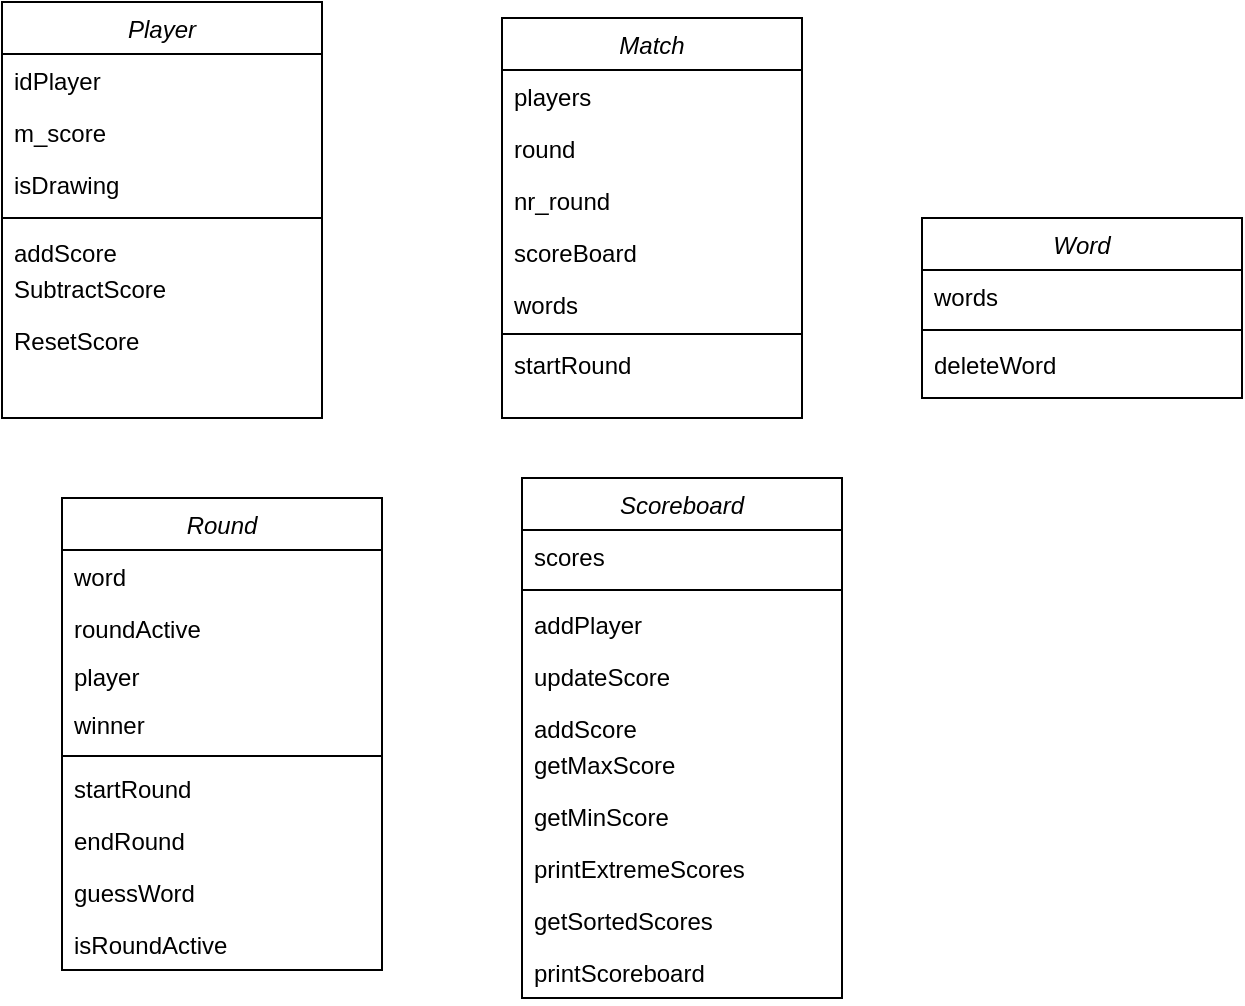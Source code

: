 <mxfile version="22.0.8" type="github">
  <diagram id="C5RBs43oDa-KdzZeNtuy" name="Page-1">
    <mxGraphModel dx="1324" dy="690" grid="1" gridSize="10" guides="1" tooltips="1" connect="1" arrows="1" fold="1" page="1" pageScale="1" pageWidth="827" pageHeight="1169" math="0" shadow="0">
      <root>
        <mxCell id="WIyWlLk6GJQsqaUBKTNV-0" />
        <mxCell id="WIyWlLk6GJQsqaUBKTNV-1" parent="WIyWlLk6GJQsqaUBKTNV-0" />
        <mxCell id="zkfFHV4jXpPFQw0GAbJ--0" value="Player" style="swimlane;fontStyle=2;align=center;verticalAlign=top;childLayout=stackLayout;horizontal=1;startSize=26;horizontalStack=0;resizeParent=1;resizeLast=0;collapsible=1;marginBottom=0;rounded=0;shadow=0;strokeWidth=1;" parent="WIyWlLk6GJQsqaUBKTNV-1" vertex="1">
          <mxGeometry x="190" y="112" width="160" height="208" as="geometry">
            <mxRectangle x="230" y="140" width="160" height="26" as="alternateBounds" />
          </mxGeometry>
        </mxCell>
        <mxCell id="zkfFHV4jXpPFQw0GAbJ--1" value="idPlayer" style="text;align=left;verticalAlign=top;spacingLeft=4;spacingRight=4;overflow=hidden;rotatable=0;points=[[0,0.5],[1,0.5]];portConstraint=eastwest;" parent="zkfFHV4jXpPFQw0GAbJ--0" vertex="1">
          <mxGeometry y="26" width="160" height="26" as="geometry" />
        </mxCell>
        <mxCell id="zkfFHV4jXpPFQw0GAbJ--2" value="m_score" style="text;align=left;verticalAlign=top;spacingLeft=4;spacingRight=4;overflow=hidden;rotatable=0;points=[[0,0.5],[1,0.5]];portConstraint=eastwest;rounded=0;shadow=0;html=0;" parent="zkfFHV4jXpPFQw0GAbJ--0" vertex="1">
          <mxGeometry y="52" width="160" height="26" as="geometry" />
        </mxCell>
        <mxCell id="zkfFHV4jXpPFQw0GAbJ--3" value="isDrawing" style="text;align=left;verticalAlign=top;spacingLeft=4;spacingRight=4;overflow=hidden;rotatable=0;points=[[0,0.5],[1,0.5]];portConstraint=eastwest;rounded=0;shadow=0;html=0;" parent="zkfFHV4jXpPFQw0GAbJ--0" vertex="1">
          <mxGeometry y="78" width="160" height="26" as="geometry" />
        </mxCell>
        <mxCell id="zkfFHV4jXpPFQw0GAbJ--4" value="" style="line;html=1;strokeWidth=1;align=left;verticalAlign=middle;spacingTop=-1;spacingLeft=3;spacingRight=3;rotatable=0;labelPosition=right;points=[];portConstraint=eastwest;" parent="zkfFHV4jXpPFQw0GAbJ--0" vertex="1">
          <mxGeometry y="104" width="160" height="8" as="geometry" />
        </mxCell>
        <mxCell id="zkfFHV4jXpPFQw0GAbJ--5" value="addScore" style="text;align=left;verticalAlign=top;spacingLeft=4;spacingRight=4;overflow=hidden;rotatable=0;points=[[0,0.5],[1,0.5]];portConstraint=eastwest;" parent="zkfFHV4jXpPFQw0GAbJ--0" vertex="1">
          <mxGeometry y="112" width="160" height="18" as="geometry" />
        </mxCell>
        <mxCell id="pgfeWbfosqdr4B2RT7Wt-2" value="SubtractScore" style="text;align=left;verticalAlign=top;spacingLeft=4;spacingRight=4;overflow=hidden;rotatable=0;points=[[0,0.5],[1,0.5]];portConstraint=eastwest;" vertex="1" parent="zkfFHV4jXpPFQw0GAbJ--0">
          <mxGeometry y="130" width="160" height="26" as="geometry" />
        </mxCell>
        <mxCell id="pgfeWbfosqdr4B2RT7Wt-3" value="ResetScore" style="text;align=left;verticalAlign=top;spacingLeft=4;spacingRight=4;overflow=hidden;rotatable=0;points=[[0,0.5],[1,0.5]];portConstraint=eastwest;" vertex="1" parent="zkfFHV4jXpPFQw0GAbJ--0">
          <mxGeometry y="156" width="160" height="26" as="geometry" />
        </mxCell>
        <mxCell id="pgfeWbfosqdr4B2RT7Wt-7" value="Match" style="swimlane;fontStyle=2;align=center;verticalAlign=top;childLayout=stackLayout;horizontal=1;startSize=26;horizontalStack=0;resizeParent=1;resizeLast=0;collapsible=1;marginBottom=0;rounded=0;shadow=0;strokeWidth=1;" vertex="1" parent="WIyWlLk6GJQsqaUBKTNV-1">
          <mxGeometry x="440" y="120" width="150" height="200" as="geometry">
            <mxRectangle x="230" y="140" width="160" height="26" as="alternateBounds" />
          </mxGeometry>
        </mxCell>
        <mxCell id="pgfeWbfosqdr4B2RT7Wt-14" value="players" style="text;align=left;verticalAlign=top;spacingLeft=4;spacingRight=4;overflow=hidden;rotatable=0;points=[[0,0.5],[1,0.5]];portConstraint=eastwest;" vertex="1" parent="pgfeWbfosqdr4B2RT7Wt-7">
          <mxGeometry y="26" width="150" height="26" as="geometry" />
        </mxCell>
        <mxCell id="pgfeWbfosqdr4B2RT7Wt-21" value="round" style="text;align=left;verticalAlign=top;spacingLeft=4;spacingRight=4;overflow=hidden;rotatable=0;points=[[0,0.5],[1,0.5]];portConstraint=eastwest;" vertex="1" parent="pgfeWbfosqdr4B2RT7Wt-7">
          <mxGeometry y="52" width="150" height="26" as="geometry" />
        </mxCell>
        <mxCell id="pgfeWbfosqdr4B2RT7Wt-22" value="nr_round" style="text;align=left;verticalAlign=top;spacingLeft=4;spacingRight=4;overflow=hidden;rotatable=0;points=[[0,0.5],[1,0.5]];portConstraint=eastwest;" vertex="1" parent="pgfeWbfosqdr4B2RT7Wt-7">
          <mxGeometry y="78" width="150" height="26" as="geometry" />
        </mxCell>
        <mxCell id="pgfeWbfosqdr4B2RT7Wt-23" value="scoreBoard" style="text;align=left;verticalAlign=top;spacingLeft=4;spacingRight=4;overflow=hidden;rotatable=0;points=[[0,0.5],[1,0.5]];portConstraint=eastwest;" vertex="1" parent="pgfeWbfosqdr4B2RT7Wt-7">
          <mxGeometry y="104" width="150" height="26" as="geometry" />
        </mxCell>
        <mxCell id="pgfeWbfosqdr4B2RT7Wt-24" value="words" style="text;align=left;verticalAlign=top;spacingLeft=4;spacingRight=4;overflow=hidden;rotatable=0;points=[[0,0.5],[1,0.5]];portConstraint=eastwest;" vertex="1" parent="pgfeWbfosqdr4B2RT7Wt-7">
          <mxGeometry y="130" width="150" height="26" as="geometry" />
        </mxCell>
        <mxCell id="pgfeWbfosqdr4B2RT7Wt-13" value="" style="line;html=1;strokeWidth=1;align=left;verticalAlign=middle;spacingTop=-1;spacingLeft=3;spacingRight=3;rotatable=0;labelPosition=right;points=[];portConstraint=eastwest;" vertex="1" parent="pgfeWbfosqdr4B2RT7Wt-7">
          <mxGeometry y="156" width="150" height="4" as="geometry" />
        </mxCell>
        <mxCell id="pgfeWbfosqdr4B2RT7Wt-25" value="startRound" style="text;align=left;verticalAlign=top;spacingLeft=4;spacingRight=4;overflow=hidden;rotatable=0;points=[[0,0.5],[1,0.5]];portConstraint=eastwest;" vertex="1" parent="pgfeWbfosqdr4B2RT7Wt-7">
          <mxGeometry y="160" width="150" height="26" as="geometry" />
        </mxCell>
        <mxCell id="pgfeWbfosqdr4B2RT7Wt-26" value="Round" style="swimlane;fontStyle=2;align=center;verticalAlign=top;childLayout=stackLayout;horizontal=1;startSize=26;horizontalStack=0;resizeParent=1;resizeLast=0;collapsible=1;marginBottom=0;rounded=0;shadow=0;strokeWidth=1;" vertex="1" parent="WIyWlLk6GJQsqaUBKTNV-1">
          <mxGeometry x="220" y="360" width="160" height="236" as="geometry">
            <mxRectangle x="230" y="140" width="160" height="26" as="alternateBounds" />
          </mxGeometry>
        </mxCell>
        <mxCell id="pgfeWbfosqdr4B2RT7Wt-32" value="word" style="text;align=left;verticalAlign=top;spacingLeft=4;spacingRight=4;overflow=hidden;rotatable=0;points=[[0,0.5],[1,0.5]];portConstraint=eastwest;" vertex="1" parent="pgfeWbfosqdr4B2RT7Wt-26">
          <mxGeometry y="26" width="160" height="26" as="geometry" />
        </mxCell>
        <mxCell id="pgfeWbfosqdr4B2RT7Wt-36" value="roundActive" style="text;align=left;verticalAlign=top;spacingLeft=4;spacingRight=4;overflow=hidden;rotatable=0;points=[[0,0.5],[1,0.5]];portConstraint=eastwest;" vertex="1" parent="pgfeWbfosqdr4B2RT7Wt-26">
          <mxGeometry y="52" width="160" height="24" as="geometry" />
        </mxCell>
        <mxCell id="pgfeWbfosqdr4B2RT7Wt-31" value="player" style="text;align=left;verticalAlign=top;spacingLeft=4;spacingRight=4;overflow=hidden;rotatable=0;points=[[0,0.5],[1,0.5]];portConstraint=eastwest;" vertex="1" parent="pgfeWbfosqdr4B2RT7Wt-26">
          <mxGeometry y="76" width="160" height="24" as="geometry" />
        </mxCell>
        <mxCell id="pgfeWbfosqdr4B2RT7Wt-33" value="winner" style="text;align=left;verticalAlign=top;spacingLeft=4;spacingRight=4;overflow=hidden;rotatable=0;points=[[0,0.5],[1,0.5]];portConstraint=eastwest;" vertex="1" parent="pgfeWbfosqdr4B2RT7Wt-26">
          <mxGeometry y="100" width="160" height="26" as="geometry" />
        </mxCell>
        <mxCell id="pgfeWbfosqdr4B2RT7Wt-30" value="" style="line;html=1;strokeWidth=1;align=left;verticalAlign=middle;spacingTop=-1;spacingLeft=3;spacingRight=3;rotatable=0;labelPosition=right;points=[];portConstraint=eastwest;" vertex="1" parent="pgfeWbfosqdr4B2RT7Wt-26">
          <mxGeometry y="126" width="160" height="6" as="geometry" />
        </mxCell>
        <mxCell id="pgfeWbfosqdr4B2RT7Wt-34" value="startRound" style="text;align=left;verticalAlign=top;spacingLeft=4;spacingRight=4;overflow=hidden;rotatable=0;points=[[0,0.5],[1,0.5]];portConstraint=eastwest;rounded=0;shadow=0;html=0;" vertex="1" parent="pgfeWbfosqdr4B2RT7Wt-26">
          <mxGeometry y="132" width="160" height="26" as="geometry" />
        </mxCell>
        <mxCell id="pgfeWbfosqdr4B2RT7Wt-35" value="endRound" style="text;align=left;verticalAlign=top;spacingLeft=4;spacingRight=4;overflow=hidden;rotatable=0;points=[[0,0.5],[1,0.5]];portConstraint=eastwest;rounded=0;shadow=0;html=0;" vertex="1" parent="pgfeWbfosqdr4B2RT7Wt-26">
          <mxGeometry y="158" width="160" height="26" as="geometry" />
        </mxCell>
        <mxCell id="pgfeWbfosqdr4B2RT7Wt-37" value="guessWord" style="text;align=left;verticalAlign=top;spacingLeft=4;spacingRight=4;overflow=hidden;rotatable=0;points=[[0,0.5],[1,0.5]];portConstraint=eastwest;rounded=0;shadow=0;html=0;" vertex="1" parent="pgfeWbfosqdr4B2RT7Wt-26">
          <mxGeometry y="184" width="160" height="26" as="geometry" />
        </mxCell>
        <mxCell id="pgfeWbfosqdr4B2RT7Wt-38" value="isRoundActive" style="text;align=left;verticalAlign=top;spacingLeft=4;spacingRight=4;overflow=hidden;rotatable=0;points=[[0,0.5],[1,0.5]];portConstraint=eastwest;rounded=0;shadow=0;html=0;" vertex="1" parent="pgfeWbfosqdr4B2RT7Wt-26">
          <mxGeometry y="210" width="160" height="26" as="geometry" />
        </mxCell>
        <mxCell id="pgfeWbfosqdr4B2RT7Wt-66" value="Scoreboard" style="swimlane;fontStyle=2;align=center;verticalAlign=top;childLayout=stackLayout;horizontal=1;startSize=26;horizontalStack=0;resizeParent=1;resizeLast=0;collapsible=1;marginBottom=0;rounded=0;shadow=0;strokeWidth=1;" vertex="1" parent="WIyWlLk6GJQsqaUBKTNV-1">
          <mxGeometry x="450" y="350" width="160" height="260" as="geometry">
            <mxRectangle x="230" y="140" width="160" height="26" as="alternateBounds" />
          </mxGeometry>
        </mxCell>
        <mxCell id="pgfeWbfosqdr4B2RT7Wt-67" value="scores" style="text;align=left;verticalAlign=top;spacingLeft=4;spacingRight=4;overflow=hidden;rotatable=0;points=[[0,0.5],[1,0.5]];portConstraint=eastwest;" vertex="1" parent="pgfeWbfosqdr4B2RT7Wt-66">
          <mxGeometry y="26" width="160" height="26" as="geometry" />
        </mxCell>
        <mxCell id="pgfeWbfosqdr4B2RT7Wt-70" value="" style="line;html=1;strokeWidth=1;align=left;verticalAlign=middle;spacingTop=-1;spacingLeft=3;spacingRight=3;rotatable=0;labelPosition=right;points=[];portConstraint=eastwest;" vertex="1" parent="pgfeWbfosqdr4B2RT7Wt-66">
          <mxGeometry y="52" width="160" height="8" as="geometry" />
        </mxCell>
        <mxCell id="pgfeWbfosqdr4B2RT7Wt-69" value="addPlayer" style="text;align=left;verticalAlign=top;spacingLeft=4;spacingRight=4;overflow=hidden;rotatable=0;points=[[0,0.5],[1,0.5]];portConstraint=eastwest;rounded=0;shadow=0;html=0;" vertex="1" parent="pgfeWbfosqdr4B2RT7Wt-66">
          <mxGeometry y="60" width="160" height="26" as="geometry" />
        </mxCell>
        <mxCell id="pgfeWbfosqdr4B2RT7Wt-68" value="updateScore" style="text;align=left;verticalAlign=top;spacingLeft=4;spacingRight=4;overflow=hidden;rotatable=0;points=[[0,0.5],[1,0.5]];portConstraint=eastwest;rounded=0;shadow=0;html=0;" vertex="1" parent="pgfeWbfosqdr4B2RT7Wt-66">
          <mxGeometry y="86" width="160" height="26" as="geometry" />
        </mxCell>
        <mxCell id="pgfeWbfosqdr4B2RT7Wt-71" value="addScore" style="text;align=left;verticalAlign=top;spacingLeft=4;spacingRight=4;overflow=hidden;rotatable=0;points=[[0,0.5],[1,0.5]];portConstraint=eastwest;" vertex="1" parent="pgfeWbfosqdr4B2RT7Wt-66">
          <mxGeometry y="112" width="160" height="18" as="geometry" />
        </mxCell>
        <mxCell id="pgfeWbfosqdr4B2RT7Wt-72" value="getMaxScore" style="text;align=left;verticalAlign=top;spacingLeft=4;spacingRight=4;overflow=hidden;rotatable=0;points=[[0,0.5],[1,0.5]];portConstraint=eastwest;" vertex="1" parent="pgfeWbfosqdr4B2RT7Wt-66">
          <mxGeometry y="130" width="160" height="26" as="geometry" />
        </mxCell>
        <mxCell id="pgfeWbfosqdr4B2RT7Wt-73" value="getMinScore" style="text;align=left;verticalAlign=top;spacingLeft=4;spacingRight=4;overflow=hidden;rotatable=0;points=[[0,0.5],[1,0.5]];portConstraint=eastwest;" vertex="1" parent="pgfeWbfosqdr4B2RT7Wt-66">
          <mxGeometry y="156" width="160" height="26" as="geometry" />
        </mxCell>
        <mxCell id="pgfeWbfosqdr4B2RT7Wt-75" value="printExtremeScores" style="text;align=left;verticalAlign=top;spacingLeft=4;spacingRight=4;overflow=hidden;rotatable=0;points=[[0,0.5],[1,0.5]];portConstraint=eastwest;" vertex="1" parent="pgfeWbfosqdr4B2RT7Wt-66">
          <mxGeometry y="182" width="160" height="26" as="geometry" />
        </mxCell>
        <mxCell id="pgfeWbfosqdr4B2RT7Wt-76" value="getSortedScores" style="text;align=left;verticalAlign=top;spacingLeft=4;spacingRight=4;overflow=hidden;rotatable=0;points=[[0,0.5],[1,0.5]];portConstraint=eastwest;" vertex="1" parent="pgfeWbfosqdr4B2RT7Wt-66">
          <mxGeometry y="208" width="160" height="26" as="geometry" />
        </mxCell>
        <mxCell id="pgfeWbfosqdr4B2RT7Wt-78" value="printScoreboard" style="text;align=left;verticalAlign=top;spacingLeft=4;spacingRight=4;overflow=hidden;rotatable=0;points=[[0,0.5],[1,0.5]];portConstraint=eastwest;" vertex="1" parent="pgfeWbfosqdr4B2RT7Wt-66">
          <mxGeometry y="234" width="160" height="26" as="geometry" />
        </mxCell>
        <mxCell id="pgfeWbfosqdr4B2RT7Wt-79" value="Word" style="swimlane;fontStyle=2;align=center;verticalAlign=top;childLayout=stackLayout;horizontal=1;startSize=26;horizontalStack=0;resizeParent=1;resizeLast=0;collapsible=1;marginBottom=0;rounded=0;shadow=0;strokeWidth=1;" vertex="1" parent="WIyWlLk6GJQsqaUBKTNV-1">
          <mxGeometry x="650" y="220" width="160" height="90" as="geometry">
            <mxRectangle x="230" y="140" width="160" height="26" as="alternateBounds" />
          </mxGeometry>
        </mxCell>
        <mxCell id="pgfeWbfosqdr4B2RT7Wt-80" value="words" style="text;align=left;verticalAlign=top;spacingLeft=4;spacingRight=4;overflow=hidden;rotatable=0;points=[[0,0.5],[1,0.5]];portConstraint=eastwest;" vertex="1" parent="pgfeWbfosqdr4B2RT7Wt-79">
          <mxGeometry y="26" width="160" height="26" as="geometry" />
        </mxCell>
        <mxCell id="pgfeWbfosqdr4B2RT7Wt-81" value="" style="line;html=1;strokeWidth=1;align=left;verticalAlign=middle;spacingTop=-1;spacingLeft=3;spacingRight=3;rotatable=0;labelPosition=right;points=[];portConstraint=eastwest;" vertex="1" parent="pgfeWbfosqdr4B2RT7Wt-79">
          <mxGeometry y="52" width="160" height="8" as="geometry" />
        </mxCell>
        <mxCell id="pgfeWbfosqdr4B2RT7Wt-82" value="deleteWord" style="text;align=left;verticalAlign=top;spacingLeft=4;spacingRight=4;overflow=hidden;rotatable=0;points=[[0,0.5],[1,0.5]];portConstraint=eastwest;rounded=0;shadow=0;html=0;" vertex="1" parent="pgfeWbfosqdr4B2RT7Wt-79">
          <mxGeometry y="60" width="160" height="26" as="geometry" />
        </mxCell>
      </root>
    </mxGraphModel>
  </diagram>
</mxfile>

